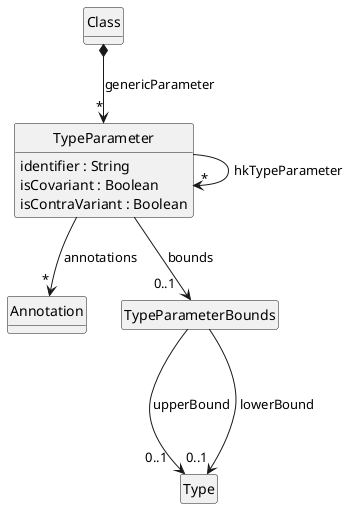 @startuml
class TypeParameter {
    identifier : String 
    isCovariant : Boolean 
    isContraVariant : Boolean 
}

class Annotation

Class *--> "*" TypeParameter : genericParameter 
TypeParameter --> "*" Annotation : annotations 
TypeParameter --> "0..1  " TypeParameterBounds : bounds 
TypeParameterBounds ---> "0..1  " Type : upperBound 
TypeParameterBounds ---> "0..1" Type :  " lowerBound" 
TypeParameter ----> "*" TypeParameter : "hkTypeParameter"

hide class circle
hide class methods
hide Type members
hide Annotation members 
hide TypeParameterBounds members 
@enduml